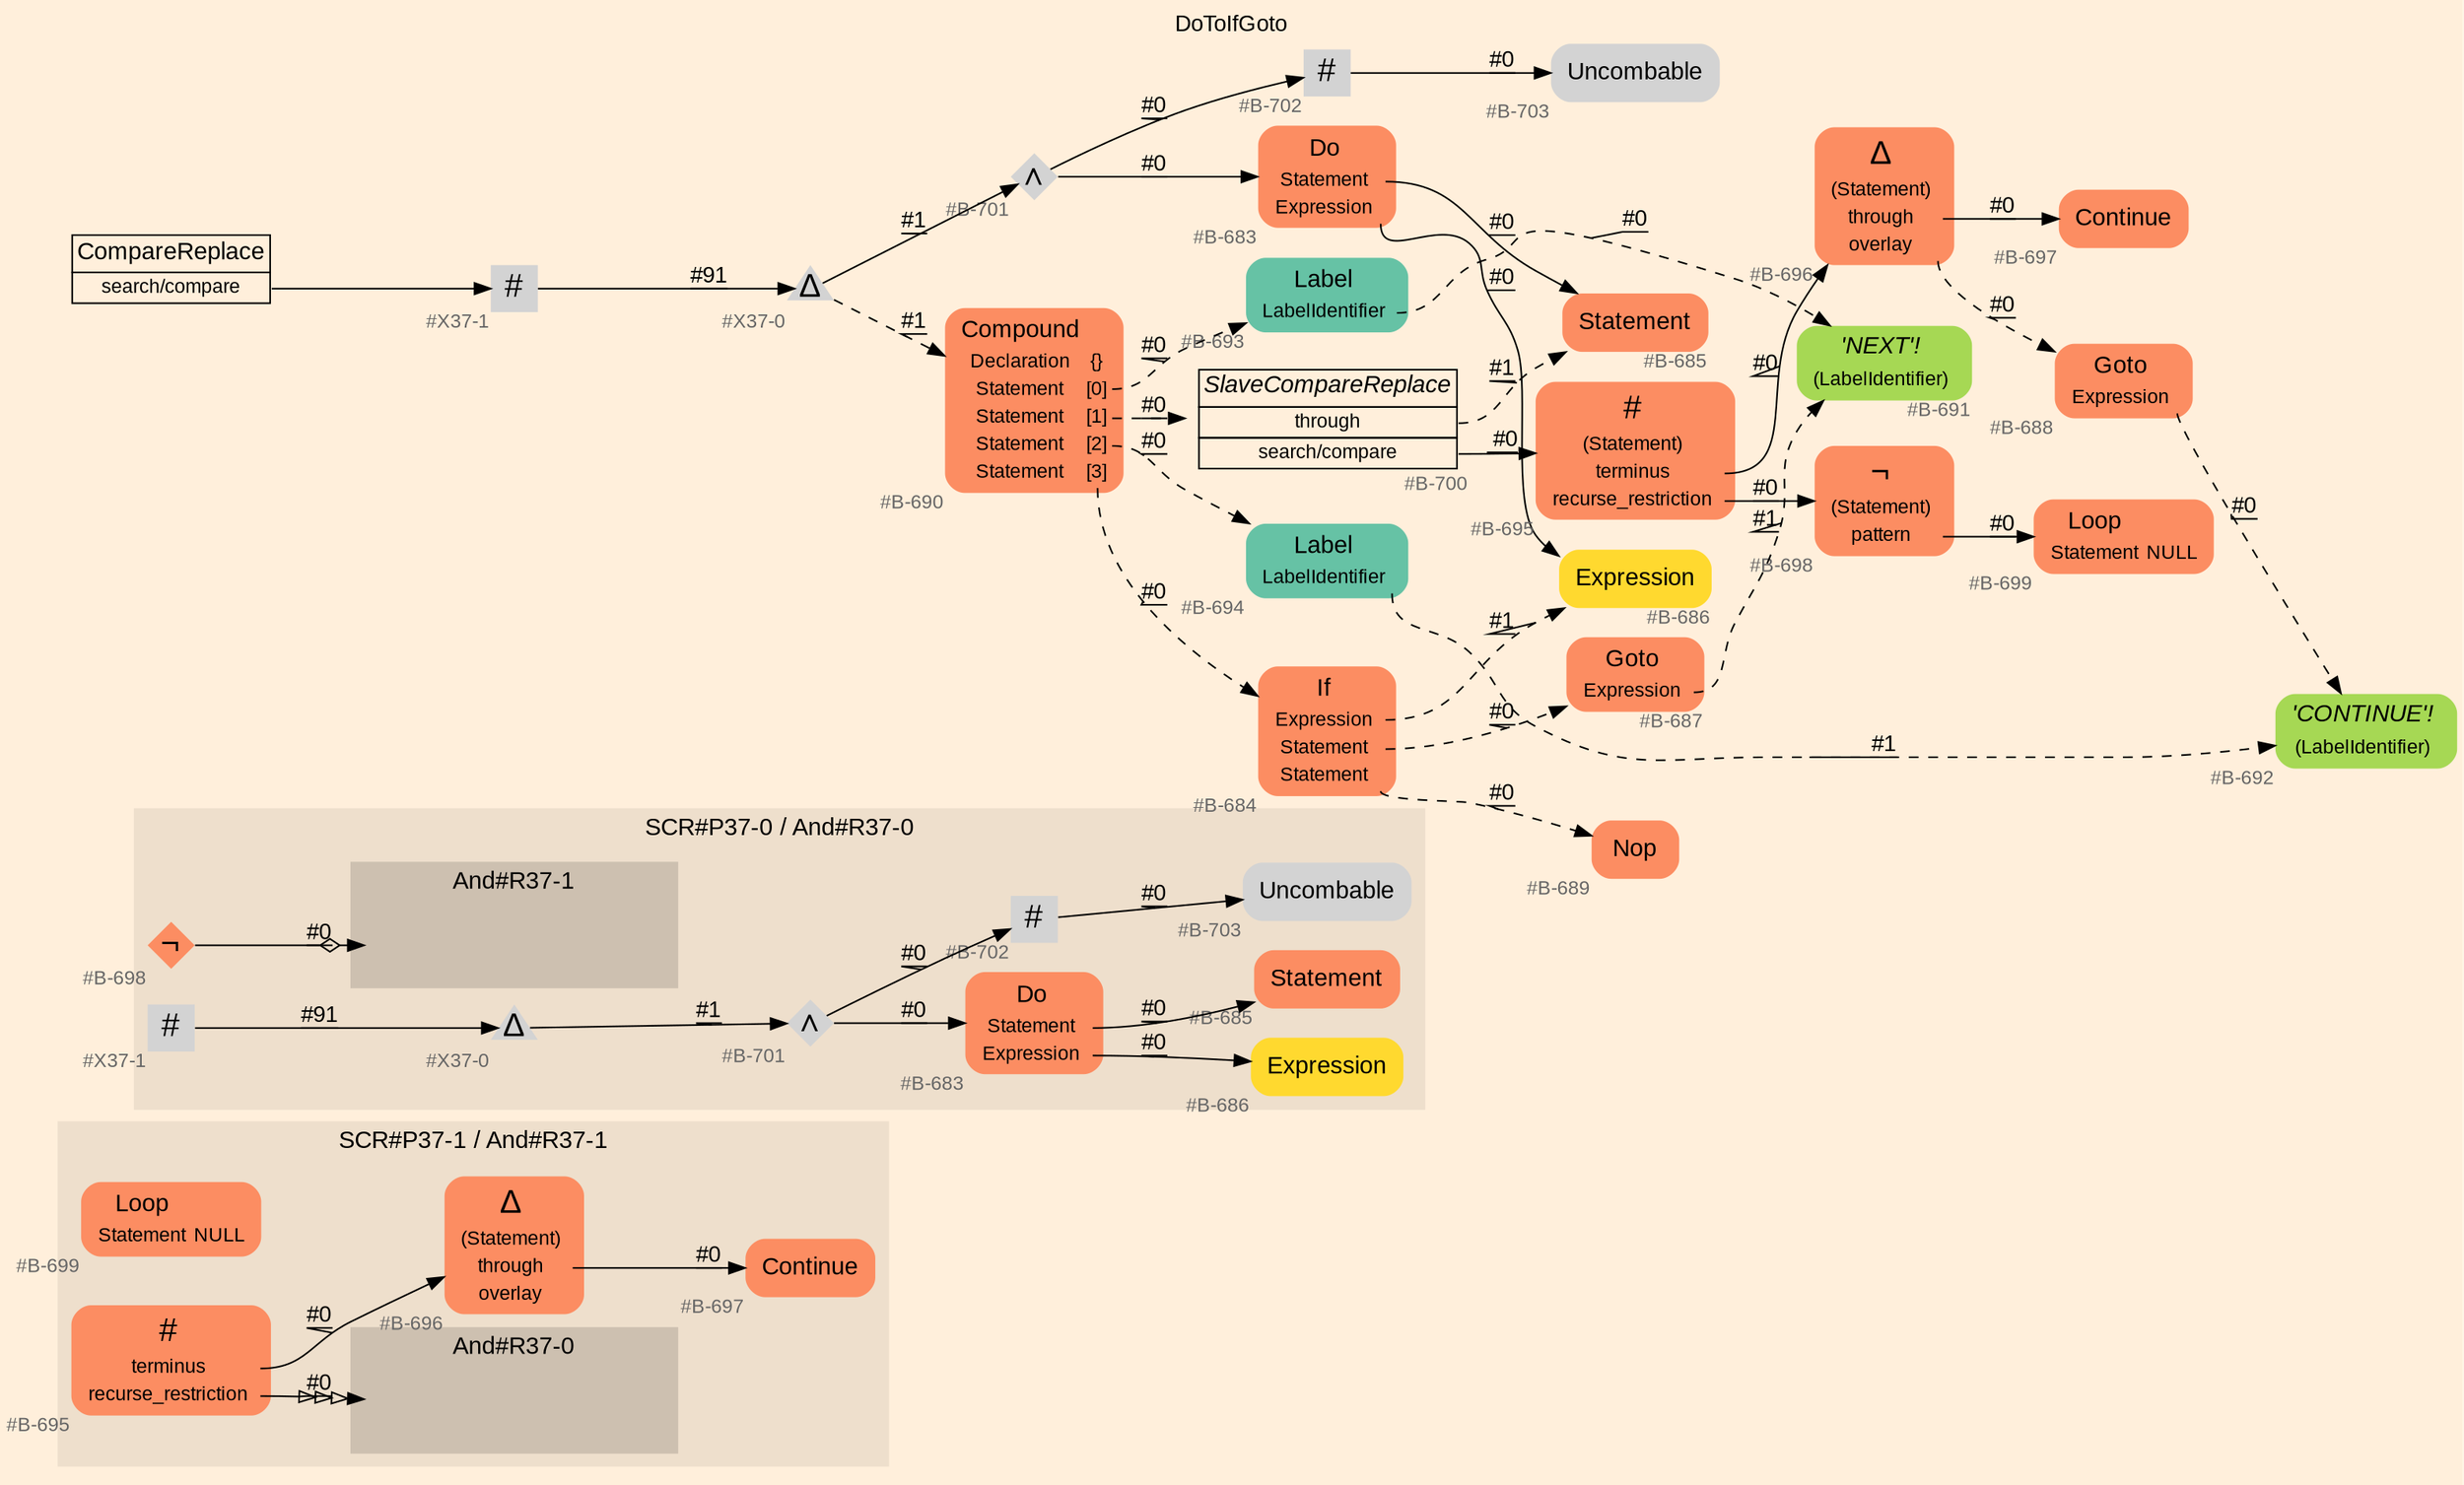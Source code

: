 digraph "DoToIfGoto" {
label = "DoToIfGoto"
labelloc = t
graph [
    rankdir = "LR"
    ranksep = 0.3
    bgcolor = antiquewhite1
    color = black
    fontcolor = black
    fontname = "Arial"
];
node [
    fontname = "Arial"
];
edge [
    fontname = "Arial"
];

// -------------------- figure And#R37-1 --------------------
// -------- region And#R37-1 ----------
subgraph "clusterAnd#R37-1" {
    label = "And#R37-1"
    style = "filled"
    color = antiquewhite2
    fontsize = "15"
    // -------- block And#R37-1/#B-699 ----------
    "And#R37-1/#B-699" [
        fillcolor = "/set28/2"
        xlabel = "#B-699"
        fontsize = "12"
        fontcolor = grey40
        shape = "plaintext"
        label = <<TABLE BORDER="0" CELLBORDER="0" CELLSPACING="0">
         <TR><TD><FONT COLOR="black" POINT-SIZE="15">Loop</FONT></TD></TR>
         <TR><TD><FONT COLOR="black" POINT-SIZE="12">Statement</FONT></TD><TD PORT="port0"><FONT COLOR="black" POINT-SIZE="12">NULL</FONT></TD></TR>
        </TABLE>>
        style = "rounded,filled"
    ];
    
}


// -------------------- figure And#R37-0 --------------------
// -------- region And#R37-0 ----------
subgraph "clusterAnd#R37-0" {
    label = "And#R37-0"
    style = "filled"
    color = antiquewhite2
    fontsize = "15"
    // -------- block And#R37-0/#B-698 ----------
    "And#R37-0/#B-698" [
        fillcolor = "/set28/2"
        xlabel = "#B-698"
        fontsize = "12"
        fontcolor = grey40
        shape = "diamond"
        label = <<FONT COLOR="black" POINT-SIZE="20">¬</FONT>>
        style = "filled"
        penwidth = 0.0
        fixedsize = true
        width = 0.4
        height = 0.4
    ];
    
    // -------- region And#R37-0/And#R37-1 ----------
    subgraph "clusterAnd#R37-0/And#R37-1" {
        label = "And#R37-1"
        style = "filled"
        color = antiquewhite3
        fontsize = "15"
        // -------- block And#R37-0/And#R37-1/#B-699 ----------
        "And#R37-0/And#R37-1/#B-699" [
            fillcolor = "/set28/2"
            xlabel = "#B-699"
            fontsize = "12"
            fontcolor = grey40
            shape = "none"
            style = "invisible"
        ];
        
    }
    
}

"And#R37-0/#B-698" -> "And#R37-0/And#R37-1/#B-699" [
    arrowhead="normalnoneodiamond"
    label = "#0"
    decorate = true
    color = black
    fontcolor = black
];


// -------------------- figure And#R37-1 --------------------
// -------- region And#R37-1 ----------
subgraph "clusterAnd#R37-1" {
    label = "SCR#P37-1 / And#R37-1"
    style = "filled"
    color = antiquewhite2
    fontsize = "15"
    // -------- block And#R37-1/#B-695 ----------
    "And#R37-1/#B-695" [
        fillcolor = "/set28/2"
        xlabel = "#B-695"
        fontsize = "12"
        fontcolor = grey40
        shape = "plaintext"
        label = <<TABLE BORDER="0" CELLBORDER="0" CELLSPACING="0">
         <TR><TD><FONT COLOR="black" POINT-SIZE="20">#</FONT></TD></TR>
         <TR><TD><FONT COLOR="black" POINT-SIZE="12">terminus</FONT></TD><TD PORT="port0"></TD></TR>
         <TR><TD><FONT COLOR="black" POINT-SIZE="12">recurse_restriction</FONT></TD><TD PORT="port1"></TD></TR>
        </TABLE>>
        style = "rounded,filled"
    ];
    
    // -------- block And#R37-1/#B-696 ----------
    "And#R37-1/#B-696" [
        fillcolor = "/set28/2"
        xlabel = "#B-696"
        fontsize = "12"
        fontcolor = grey40
        shape = "plaintext"
        label = <<TABLE BORDER="0" CELLBORDER="0" CELLSPACING="0">
         <TR><TD><FONT COLOR="black" POINT-SIZE="20">Δ</FONT></TD></TR>
         <TR><TD><FONT COLOR="black" POINT-SIZE="12">(Statement)</FONT></TD><TD PORT="port0"></TD></TR>
         <TR><TD><FONT COLOR="black" POINT-SIZE="12">through</FONT></TD><TD PORT="port1"></TD></TR>
         <TR><TD><FONT COLOR="black" POINT-SIZE="12">overlay</FONT></TD><TD PORT="port2"></TD></TR>
        </TABLE>>
        style = "rounded,filled"
    ];
    
    // -------- block And#R37-1/#B-697 ----------
    "And#R37-1/#B-697" [
        fillcolor = "/set28/2"
        xlabel = "#B-697"
        fontsize = "12"
        fontcolor = grey40
        shape = "plaintext"
        label = <<TABLE BORDER="0" CELLBORDER="0" CELLSPACING="0">
         <TR><TD><FONT COLOR="black" POINT-SIZE="15">Continue</FONT></TD></TR>
        </TABLE>>
        style = "rounded,filled"
    ];
    
    // -------- region And#R37-1/And#R37-0 ----------
    subgraph "clusterAnd#R37-1/And#R37-0" {
        label = "And#R37-0"
        style = "filled"
        color = antiquewhite3
        fontsize = "15"
        // -------- block And#R37-1/And#R37-0/#B-698 ----------
        "And#R37-1/And#R37-0/#B-698" [
            fillcolor = "/set28/2"
            xlabel = "#B-698"
            fontsize = "12"
            fontcolor = grey40
            shape = "none"
            style = "invisible"
        ];
        
    }
    
}

"And#R37-1/#B-695":port0 -> "And#R37-1/#B-696" [
    label = "#0"
    decorate = true
    color = black
    fontcolor = black
];

"And#R37-1/#B-695":port1 -> "And#R37-1/And#R37-0/#B-698" [
    arrowhead="normalonormalonormalonormal"
    label = "#0"
    decorate = true
    color = black
    fontcolor = black
];

"And#R37-1/#B-696":port1 -> "And#R37-1/#B-697" [
    label = "#0"
    decorate = true
    color = black
    fontcolor = black
];


// -------------------- figure And#R37-0 --------------------
// -------- region And#R37-0 ----------
subgraph "clusterAnd#R37-0" {
    label = "SCR#P37-0 / And#R37-0"
    style = "filled"
    color = antiquewhite2
    fontsize = "15"
    // -------- block And#R37-0/#X37-1 ----------
    "And#R37-0/#X37-1" [
        xlabel = "#X37-1"
        fontsize = "12"
        fontcolor = grey40
        shape = "square"
        label = <<FONT COLOR="black" POINT-SIZE="20">#</FONT>>
        style = "filled"
        penwidth = 0.0
        fixedsize = true
        width = 0.4
        height = 0.4
    ];
    
    // -------- block And#R37-0/#B-701 ----------
    "And#R37-0/#B-701" [
        xlabel = "#B-701"
        fontsize = "12"
        fontcolor = grey40
        shape = "diamond"
        label = <<FONT COLOR="black" POINT-SIZE="20">∧</FONT>>
        style = "filled"
        penwidth = 0.0
        fixedsize = true
        width = 0.4
        height = 0.4
    ];
    
    // -------- block And#R37-0/#B-683 ----------
    "And#R37-0/#B-683" [
        fillcolor = "/set28/2"
        xlabel = "#B-683"
        fontsize = "12"
        fontcolor = grey40
        shape = "plaintext"
        label = <<TABLE BORDER="0" CELLBORDER="0" CELLSPACING="0">
         <TR><TD><FONT COLOR="black" POINT-SIZE="15">Do</FONT></TD></TR>
         <TR><TD><FONT COLOR="black" POINT-SIZE="12">Statement</FONT></TD><TD PORT="port0"></TD></TR>
         <TR><TD><FONT COLOR="black" POINT-SIZE="12">Expression</FONT></TD><TD PORT="port1"></TD></TR>
        </TABLE>>
        style = "rounded,filled"
    ];
    
    // -------- block And#R37-0/#X37-0 ----------
    "And#R37-0/#X37-0" [
        xlabel = "#X37-0"
        fontsize = "12"
        fontcolor = grey40
        shape = "triangle"
        label = <<FONT COLOR="black" POINT-SIZE="20">Δ</FONT>>
        style = "filled"
        penwidth = 0.0
        fixedsize = true
        width = 0.4
        height = 0.4
    ];
    
    // -------- block And#R37-0/#B-685 ----------
    "And#R37-0/#B-685" [
        fillcolor = "/set28/2"
        xlabel = "#B-685"
        fontsize = "12"
        fontcolor = grey40
        shape = "plaintext"
        label = <<TABLE BORDER="0" CELLBORDER="0" CELLSPACING="0">
         <TR><TD><FONT COLOR="black" POINT-SIZE="15">Statement</FONT></TD></TR>
        </TABLE>>
        style = "rounded,filled"
    ];
    
    // -------- block And#R37-0/#B-686 ----------
    "And#R37-0/#B-686" [
        fillcolor = "/set28/6"
        xlabel = "#B-686"
        fontsize = "12"
        fontcolor = grey40
        shape = "plaintext"
        label = <<TABLE BORDER="0" CELLBORDER="0" CELLSPACING="0">
         <TR><TD><FONT COLOR="black" POINT-SIZE="15">Expression</FONT></TD></TR>
        </TABLE>>
        style = "rounded,filled"
    ];
    
    // -------- block And#R37-0/#B-703 ----------
    "And#R37-0/#B-703" [
        xlabel = "#B-703"
        fontsize = "12"
        fontcolor = grey40
        shape = "plaintext"
        label = <<TABLE BORDER="0" CELLBORDER="0" CELLSPACING="0">
         <TR><TD><FONT COLOR="black" POINT-SIZE="15">Uncombable</FONT></TD></TR>
        </TABLE>>
        style = "rounded,filled"
    ];
    
    // -------- block And#R37-0/#B-702 ----------
    "And#R37-0/#B-702" [
        xlabel = "#B-702"
        fontsize = "12"
        fontcolor = grey40
        shape = "square"
        label = <<FONT COLOR="black" POINT-SIZE="20">#</FONT>>
        style = "filled"
        penwidth = 0.0
        fixedsize = true
        width = 0.4
        height = 0.4
    ];
    
}

"And#R37-0/#X37-1" -> "And#R37-0/#X37-0" [
    label = "#91"
    decorate = true
    color = black
    fontcolor = black
];

"And#R37-0/#B-701" -> "And#R37-0/#B-683" [
    label = "#0"
    decorate = true
    color = black
    fontcolor = black
];

"And#R37-0/#B-701" -> "And#R37-0/#B-702" [
    label = "#0"
    decorate = true
    color = black
    fontcolor = black
];

"And#R37-0/#B-683":port0 -> "And#R37-0/#B-685" [
    label = "#0"
    decorate = true
    color = black
    fontcolor = black
];

"And#R37-0/#B-683":port1 -> "And#R37-0/#B-686" [
    label = "#0"
    decorate = true
    color = black
    fontcolor = black
];

"And#R37-0/#X37-0" -> "And#R37-0/#B-701" [
    label = "#1"
    decorate = true
    color = black
    fontcolor = black
];

"And#R37-0/#B-702" -> "And#R37-0/#B-703" [
    label = "#0"
    decorate = true
    color = black
    fontcolor = black
];


// -------------------- transformation figure --------------------
// -------- block CR#X37-2 ----------
"CR#X37-2" [
    fillcolor = antiquewhite1
    fontsize = "12"
    fontcolor = grey40
    shape = "plaintext"
    label = <<TABLE BORDER="0" CELLBORDER="1" CELLSPACING="0">
     <TR><TD><FONT COLOR="black" POINT-SIZE="15">CompareReplace</FONT></TD></TR>
     <TR><TD PORT="port0"><FONT COLOR="black" POINT-SIZE="12">search/compare</FONT></TD></TR>
    </TABLE>>
    style = "filled"
    color = black
];

// -------- block #X37-1 ----------
"#X37-1" [
    xlabel = "#X37-1"
    fontsize = "12"
    fontcolor = grey40
    shape = "square"
    label = <<FONT COLOR="black" POINT-SIZE="20">#</FONT>>
    style = "filled"
    penwidth = 0.0
    fixedsize = true
    width = 0.4
    height = 0.4
];

// -------- block #X37-0 ----------
"#X37-0" [
    xlabel = "#X37-0"
    fontsize = "12"
    fontcolor = grey40
    shape = "triangle"
    label = <<FONT COLOR="black" POINT-SIZE="20">Δ</FONT>>
    style = "filled"
    penwidth = 0.0
    fixedsize = true
    width = 0.4
    height = 0.4
];

// -------- block #B-701 ----------
"#B-701" [
    xlabel = "#B-701"
    fontsize = "12"
    fontcolor = grey40
    shape = "diamond"
    label = <<FONT COLOR="black" POINT-SIZE="20">∧</FONT>>
    style = "filled"
    penwidth = 0.0
    fixedsize = true
    width = 0.4
    height = 0.4
];

// -------- block #B-683 ----------
"#B-683" [
    fillcolor = "/set28/2"
    xlabel = "#B-683"
    fontsize = "12"
    fontcolor = grey40
    shape = "plaintext"
    label = <<TABLE BORDER="0" CELLBORDER="0" CELLSPACING="0">
     <TR><TD><FONT COLOR="black" POINT-SIZE="15">Do</FONT></TD></TR>
     <TR><TD><FONT COLOR="black" POINT-SIZE="12">Statement</FONT></TD><TD PORT="port0"></TD></TR>
     <TR><TD><FONT COLOR="black" POINT-SIZE="12">Expression</FONT></TD><TD PORT="port1"></TD></TR>
    </TABLE>>
    style = "rounded,filled"
];

// -------- block #B-685 ----------
"#B-685" [
    fillcolor = "/set28/2"
    xlabel = "#B-685"
    fontsize = "12"
    fontcolor = grey40
    shape = "plaintext"
    label = <<TABLE BORDER="0" CELLBORDER="0" CELLSPACING="0">
     <TR><TD><FONT COLOR="black" POINT-SIZE="15">Statement</FONT></TD></TR>
    </TABLE>>
    style = "rounded,filled"
];

// -------- block #B-686 ----------
"#B-686" [
    fillcolor = "/set28/6"
    xlabel = "#B-686"
    fontsize = "12"
    fontcolor = grey40
    shape = "plaintext"
    label = <<TABLE BORDER="0" CELLBORDER="0" CELLSPACING="0">
     <TR><TD><FONT COLOR="black" POINT-SIZE="15">Expression</FONT></TD></TR>
    </TABLE>>
    style = "rounded,filled"
];

// -------- block #B-702 ----------
"#B-702" [
    xlabel = "#B-702"
    fontsize = "12"
    fontcolor = grey40
    shape = "square"
    label = <<FONT COLOR="black" POINT-SIZE="20">#</FONT>>
    style = "filled"
    penwidth = 0.0
    fixedsize = true
    width = 0.4
    height = 0.4
];

// -------- block #B-703 ----------
"#B-703" [
    xlabel = "#B-703"
    fontsize = "12"
    fontcolor = grey40
    shape = "plaintext"
    label = <<TABLE BORDER="0" CELLBORDER="0" CELLSPACING="0">
     <TR><TD><FONT COLOR="black" POINT-SIZE="15">Uncombable</FONT></TD></TR>
    </TABLE>>
    style = "rounded,filled"
];

// -------- block #B-690 ----------
"#B-690" [
    fillcolor = "/set28/2"
    xlabel = "#B-690"
    fontsize = "12"
    fontcolor = grey40
    shape = "plaintext"
    label = <<TABLE BORDER="0" CELLBORDER="0" CELLSPACING="0">
     <TR><TD><FONT COLOR="black" POINT-SIZE="15">Compound</FONT></TD></TR>
     <TR><TD><FONT COLOR="black" POINT-SIZE="12">Declaration</FONT></TD><TD PORT="port0"><FONT COLOR="black" POINT-SIZE="12">{}</FONT></TD></TR>
     <TR><TD><FONT COLOR="black" POINT-SIZE="12">Statement</FONT></TD><TD PORT="port1"><FONT COLOR="black" POINT-SIZE="12">[0]</FONT></TD></TR>
     <TR><TD><FONT COLOR="black" POINT-SIZE="12">Statement</FONT></TD><TD PORT="port2"><FONT COLOR="black" POINT-SIZE="12">[1]</FONT></TD></TR>
     <TR><TD><FONT COLOR="black" POINT-SIZE="12">Statement</FONT></TD><TD PORT="port3"><FONT COLOR="black" POINT-SIZE="12">[2]</FONT></TD></TR>
     <TR><TD><FONT COLOR="black" POINT-SIZE="12">Statement</FONT></TD><TD PORT="port4"><FONT COLOR="black" POINT-SIZE="12">[3]</FONT></TD></TR>
    </TABLE>>
    style = "rounded,filled"
];

// -------- block #B-693 ----------
"#B-693" [
    fillcolor = "/set28/1"
    xlabel = "#B-693"
    fontsize = "12"
    fontcolor = grey40
    shape = "plaintext"
    label = <<TABLE BORDER="0" CELLBORDER="0" CELLSPACING="0">
     <TR><TD><FONT COLOR="black" POINT-SIZE="15">Label</FONT></TD></TR>
     <TR><TD><FONT COLOR="black" POINT-SIZE="12">LabelIdentifier</FONT></TD><TD PORT="port0"></TD></TR>
    </TABLE>>
    style = "rounded,filled"
];

// -------- block #B-691 ----------
"#B-691" [
    fillcolor = "/set28/5"
    xlabel = "#B-691"
    fontsize = "12"
    fontcolor = grey40
    shape = "plaintext"
    label = <<TABLE BORDER="0" CELLBORDER="0" CELLSPACING="0">
     <TR><TD><FONT COLOR="black" POINT-SIZE="15"><I>'NEXT'!</I></FONT></TD></TR>
     <TR><TD><FONT COLOR="black" POINT-SIZE="12">(LabelIdentifier)</FONT></TD><TD PORT="port0"></TD></TR>
    </TABLE>>
    style = "rounded,filled"
];

// -------- block #B-700 ----------
"#B-700" [
    fillcolor = antiquewhite1
    xlabel = "#B-700"
    fontsize = "12"
    fontcolor = grey40
    shape = "plaintext"
    label = <<TABLE BORDER="0" CELLBORDER="1" CELLSPACING="0">
     <TR><TD><FONT COLOR="black" POINT-SIZE="15"><I>SlaveCompareReplace</I></FONT></TD></TR>
     <TR><TD PORT="port0"><FONT COLOR="black" POINT-SIZE="12">through</FONT></TD></TR>
     <TR><TD PORT="port1"><FONT COLOR="black" POINT-SIZE="12">search/compare</FONT></TD></TR>
    </TABLE>>
    style = "filled"
    color = black
];

// -------- block #B-695 ----------
"#B-695" [
    fillcolor = "/set28/2"
    xlabel = "#B-695"
    fontsize = "12"
    fontcolor = grey40
    shape = "plaintext"
    label = <<TABLE BORDER="0" CELLBORDER="0" CELLSPACING="0">
     <TR><TD><FONT COLOR="black" POINT-SIZE="20">#</FONT></TD></TR>
     <TR><TD><FONT COLOR="black" POINT-SIZE="12">(Statement)</FONT></TD><TD PORT="port0"></TD></TR>
     <TR><TD><FONT COLOR="black" POINT-SIZE="12">terminus</FONT></TD><TD PORT="port1"></TD></TR>
     <TR><TD><FONT COLOR="black" POINT-SIZE="12">recurse_restriction</FONT></TD><TD PORT="port2"></TD></TR>
    </TABLE>>
    style = "rounded,filled"
];

// -------- block #B-696 ----------
"#B-696" [
    fillcolor = "/set28/2"
    xlabel = "#B-696"
    fontsize = "12"
    fontcolor = grey40
    shape = "plaintext"
    label = <<TABLE BORDER="0" CELLBORDER="0" CELLSPACING="0">
     <TR><TD><FONT COLOR="black" POINT-SIZE="20">Δ</FONT></TD></TR>
     <TR><TD><FONT COLOR="black" POINT-SIZE="12">(Statement)</FONT></TD><TD PORT="port0"></TD></TR>
     <TR><TD><FONT COLOR="black" POINT-SIZE="12">through</FONT></TD><TD PORT="port1"></TD></TR>
     <TR><TD><FONT COLOR="black" POINT-SIZE="12">overlay</FONT></TD><TD PORT="port2"></TD></TR>
    </TABLE>>
    style = "rounded,filled"
];

// -------- block #B-697 ----------
"#B-697" [
    fillcolor = "/set28/2"
    xlabel = "#B-697"
    fontsize = "12"
    fontcolor = grey40
    shape = "plaintext"
    label = <<TABLE BORDER="0" CELLBORDER="0" CELLSPACING="0">
     <TR><TD><FONT COLOR="black" POINT-SIZE="15">Continue</FONT></TD></TR>
    </TABLE>>
    style = "rounded,filled"
];

// -------- block #B-688 ----------
"#B-688" [
    fillcolor = "/set28/2"
    xlabel = "#B-688"
    fontsize = "12"
    fontcolor = grey40
    shape = "plaintext"
    label = <<TABLE BORDER="0" CELLBORDER="0" CELLSPACING="0">
     <TR><TD><FONT COLOR="black" POINT-SIZE="15">Goto</FONT></TD></TR>
     <TR><TD><FONT COLOR="black" POINT-SIZE="12">Expression</FONT></TD><TD PORT="port0"></TD></TR>
    </TABLE>>
    style = "rounded,filled"
];

// -------- block #B-692 ----------
"#B-692" [
    fillcolor = "/set28/5"
    xlabel = "#B-692"
    fontsize = "12"
    fontcolor = grey40
    shape = "plaintext"
    label = <<TABLE BORDER="0" CELLBORDER="0" CELLSPACING="0">
     <TR><TD><FONT COLOR="black" POINT-SIZE="15"><I>'CONTINUE'!</I></FONT></TD></TR>
     <TR><TD><FONT COLOR="black" POINT-SIZE="12">(LabelIdentifier)</FONT></TD><TD PORT="port0"></TD></TR>
    </TABLE>>
    style = "rounded,filled"
];

// -------- block #B-698 ----------
"#B-698" [
    fillcolor = "/set28/2"
    xlabel = "#B-698"
    fontsize = "12"
    fontcolor = grey40
    shape = "plaintext"
    label = <<TABLE BORDER="0" CELLBORDER="0" CELLSPACING="0">
     <TR><TD><FONT COLOR="black" POINT-SIZE="20">¬</FONT></TD></TR>
     <TR><TD><FONT COLOR="black" POINT-SIZE="12">(Statement)</FONT></TD><TD PORT="port0"></TD></TR>
     <TR><TD><FONT COLOR="black" POINT-SIZE="12">pattern</FONT></TD><TD PORT="port1"></TD></TR>
    </TABLE>>
    style = "rounded,filled"
];

// -------- block #B-699 ----------
"#B-699" [
    fillcolor = "/set28/2"
    xlabel = "#B-699"
    fontsize = "12"
    fontcolor = grey40
    shape = "plaintext"
    label = <<TABLE BORDER="0" CELLBORDER="0" CELLSPACING="0">
     <TR><TD><FONT COLOR="black" POINT-SIZE="15">Loop</FONT></TD></TR>
     <TR><TD><FONT COLOR="black" POINT-SIZE="12">Statement</FONT></TD><TD PORT="port0"><FONT COLOR="black" POINT-SIZE="12">NULL</FONT></TD></TR>
    </TABLE>>
    style = "rounded,filled"
];

// -------- block #B-694 ----------
"#B-694" [
    fillcolor = "/set28/1"
    xlabel = "#B-694"
    fontsize = "12"
    fontcolor = grey40
    shape = "plaintext"
    label = <<TABLE BORDER="0" CELLBORDER="0" CELLSPACING="0">
     <TR><TD><FONT COLOR="black" POINT-SIZE="15">Label</FONT></TD></TR>
     <TR><TD><FONT COLOR="black" POINT-SIZE="12">LabelIdentifier</FONT></TD><TD PORT="port0"></TD></TR>
    </TABLE>>
    style = "rounded,filled"
];

// -------- block #B-684 ----------
"#B-684" [
    fillcolor = "/set28/2"
    xlabel = "#B-684"
    fontsize = "12"
    fontcolor = grey40
    shape = "plaintext"
    label = <<TABLE BORDER="0" CELLBORDER="0" CELLSPACING="0">
     <TR><TD><FONT COLOR="black" POINT-SIZE="15">If</FONT></TD></TR>
     <TR><TD><FONT COLOR="black" POINT-SIZE="12">Expression</FONT></TD><TD PORT="port0"></TD></TR>
     <TR><TD><FONT COLOR="black" POINT-SIZE="12">Statement</FONT></TD><TD PORT="port1"></TD></TR>
     <TR><TD><FONT COLOR="black" POINT-SIZE="12">Statement</FONT></TD><TD PORT="port2"></TD></TR>
    </TABLE>>
    style = "rounded,filled"
];

// -------- block #B-687 ----------
"#B-687" [
    fillcolor = "/set28/2"
    xlabel = "#B-687"
    fontsize = "12"
    fontcolor = grey40
    shape = "plaintext"
    label = <<TABLE BORDER="0" CELLBORDER="0" CELLSPACING="0">
     <TR><TD><FONT COLOR="black" POINT-SIZE="15">Goto</FONT></TD></TR>
     <TR><TD><FONT COLOR="black" POINT-SIZE="12">Expression</FONT></TD><TD PORT="port0"></TD></TR>
    </TABLE>>
    style = "rounded,filled"
];

// -------- block #B-689 ----------
"#B-689" [
    fillcolor = "/set28/2"
    xlabel = "#B-689"
    fontsize = "12"
    fontcolor = grey40
    shape = "plaintext"
    label = <<TABLE BORDER="0" CELLBORDER="0" CELLSPACING="0">
     <TR><TD><FONT COLOR="black" POINT-SIZE="15">Nop</FONT></TD></TR>
    </TABLE>>
    style = "rounded,filled"
];

"CR#X37-2":port0 -> "#X37-1" [
    label = ""
    decorate = true
    color = black
    fontcolor = black
];

"#X37-1" -> "#X37-0" [
    label = "#91"
    decorate = true
    color = black
    fontcolor = black
];

"#X37-0" -> "#B-701" [
    label = "#1"
    decorate = true
    color = black
    fontcolor = black
];

"#X37-0" -> "#B-690" [
    style="dashed"
    label = "#1"
    decorate = true
    color = black
    fontcolor = black
];

"#B-701" -> "#B-683" [
    label = "#0"
    decorate = true
    color = black
    fontcolor = black
];

"#B-701" -> "#B-702" [
    label = "#0"
    decorate = true
    color = black
    fontcolor = black
];

"#B-683":port0 -> "#B-685" [
    label = "#0"
    decorate = true
    color = black
    fontcolor = black
];

"#B-683":port1 -> "#B-686" [
    label = "#0"
    decorate = true
    color = black
    fontcolor = black
];

"#B-702" -> "#B-703" [
    label = "#0"
    decorate = true
    color = black
    fontcolor = black
];

"#B-690":port1 -> "#B-693" [
    style="dashed"
    label = "#0"
    decorate = true
    color = black
    fontcolor = black
];

"#B-690":port2 -> "#B-700" [
    style="dashed"
    label = "#0"
    decorate = true
    color = black
    fontcolor = black
];

"#B-690":port3 -> "#B-694" [
    style="dashed"
    label = "#0"
    decorate = true
    color = black
    fontcolor = black
];

"#B-690":port4 -> "#B-684" [
    style="dashed"
    label = "#0"
    decorate = true
    color = black
    fontcolor = black
];

"#B-693":port0 -> "#B-691" [
    style="dashed"
    label = "#0"
    decorate = true
    color = black
    fontcolor = black
];

"#B-700":port0 -> "#B-685" [
    style="dashed"
    label = "#1"
    decorate = true
    color = black
    fontcolor = black
];

"#B-700":port1 -> "#B-695" [
    label = " #0"
    decorate = true
    color = black
    fontcolor = black
];

"#B-695":port1 -> "#B-696" [
    label = "#0"
    decorate = true
    color = black
    fontcolor = black
];

"#B-695":port2 -> "#B-698" [
    label = "#0"
    decorate = true
    color = black
    fontcolor = black
];

"#B-696":port1 -> "#B-697" [
    label = "#0"
    decorate = true
    color = black
    fontcolor = black
];

"#B-696":port2 -> "#B-688" [
    style="dashed"
    label = "#0"
    decorate = true
    color = black
    fontcolor = black
];

"#B-688":port0 -> "#B-692" [
    style="dashed"
    label = "#0"
    decorate = true
    color = black
    fontcolor = black
];

"#B-698":port1 -> "#B-699" [
    label = "#0"
    decorate = true
    color = black
    fontcolor = black
];

"#B-694":port0 -> "#B-692" [
    style="dashed"
    label = "#1"
    decorate = true
    color = black
    fontcolor = black
];

"#B-684":port0 -> "#B-686" [
    style="dashed"
    label = "#1"
    decorate = true
    color = black
    fontcolor = black
];

"#B-684":port1 -> "#B-687" [
    style="dashed"
    label = "#0"
    decorate = true
    color = black
    fontcolor = black
];

"#B-684":port2 -> "#B-689" [
    style="dashed"
    label = "#0"
    decorate = true
    color = black
    fontcolor = black
];

"#B-687":port0 -> "#B-691" [
    style="dashed"
    label = "#1"
    decorate = true
    color = black
    fontcolor = black
];


}
